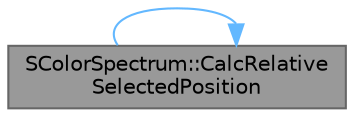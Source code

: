 digraph "SColorSpectrum::CalcRelativeSelectedPosition"
{
 // INTERACTIVE_SVG=YES
 // LATEX_PDF_SIZE
  bgcolor="transparent";
  edge [fontname=Helvetica,fontsize=10,labelfontname=Helvetica,labelfontsize=10];
  node [fontname=Helvetica,fontsize=10,shape=box,height=0.2,width=0.4];
  rankdir="LR";
  Node1 [id="Node000001",label="SColorSpectrum::CalcRelative\lSelectedPosition",height=0.2,width=0.4,color="gray40", fillcolor="grey60", style="filled", fontcolor="black",tooltip="Calculates the position of the color selection indicator."];
  Node1 -> Node1 [id="edge1_Node000001_Node000001",color="steelblue1",style="solid",tooltip=" "];
}
